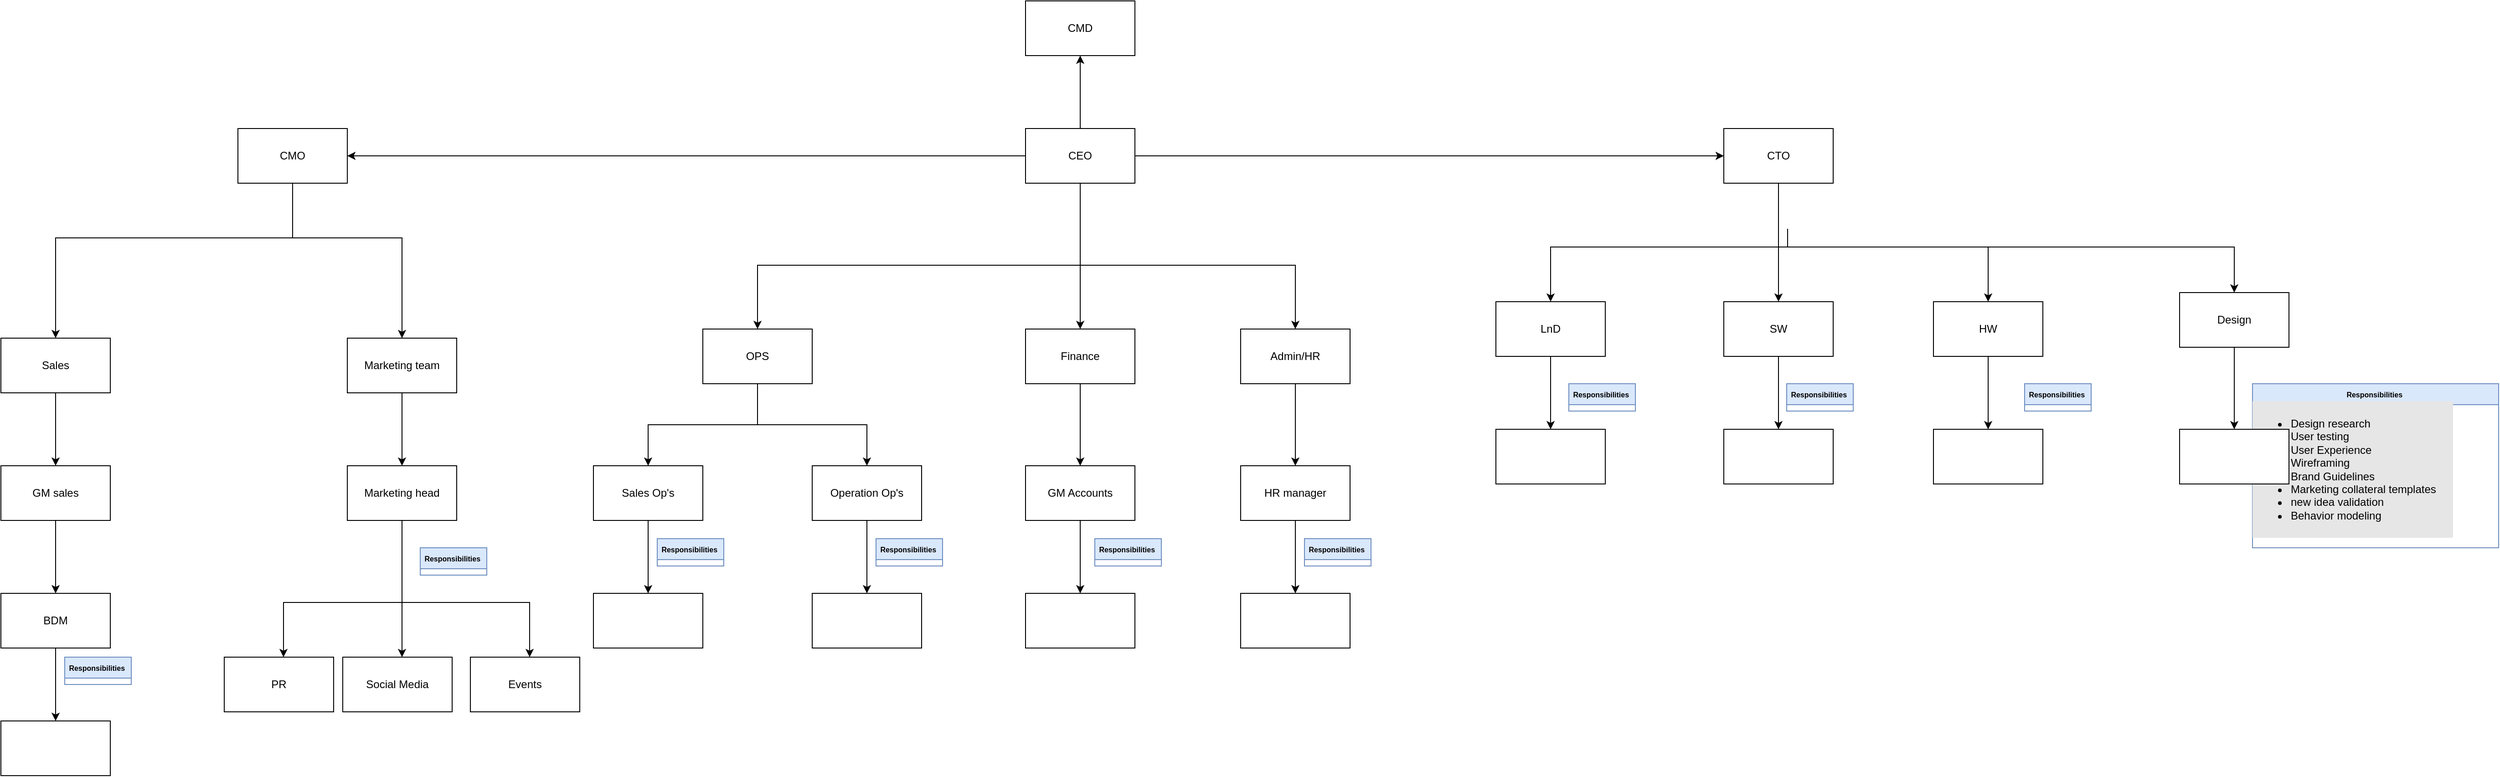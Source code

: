 <mxfile version="24.0.0" type="github">
  <diagram id="prtHgNgQTEPvFCAcTncT" name="Page-1">
    <mxGraphModel dx="1827" dy="538" grid="1" gridSize="10" guides="1" tooltips="1" connect="1" arrows="1" fold="1" page="1" pageScale="1" pageWidth="827" pageHeight="1169" math="0" shadow="0">
      <root>
        <mxCell id="0" />
        <mxCell id="1" parent="0" />
        <mxCell id="70-sAqhF-472UI30aCsU-9" value="" style="edgeStyle=orthogonalEdgeStyle;rounded=0;orthogonalLoop=1;jettySize=auto;html=1;" edge="1" parent="1" source="70-sAqhF-472UI30aCsU-5" target="70-sAqhF-472UI30aCsU-8">
          <mxGeometry relative="1" as="geometry" />
        </mxCell>
        <mxCell id="70-sAqhF-472UI30aCsU-11" value="" style="edgeStyle=orthogonalEdgeStyle;rounded=0;orthogonalLoop=1;jettySize=auto;html=1;" edge="1" parent="1" source="70-sAqhF-472UI30aCsU-5" target="70-sAqhF-472UI30aCsU-10">
          <mxGeometry relative="1" as="geometry" />
        </mxCell>
        <mxCell id="70-sAqhF-472UI30aCsU-13" value="" style="edgeStyle=orthogonalEdgeStyle;rounded=0;orthogonalLoop=1;jettySize=auto;html=1;" edge="1" parent="1" source="70-sAqhF-472UI30aCsU-5" target="70-sAqhF-472UI30aCsU-12">
          <mxGeometry relative="1" as="geometry">
            <Array as="points">
              <mxPoint x="414" y="370" />
              <mxPoint x="60" y="370" />
            </Array>
          </mxGeometry>
        </mxCell>
        <mxCell id="70-sAqhF-472UI30aCsU-15" value="" style="edgeStyle=orthogonalEdgeStyle;rounded=0;orthogonalLoop=1;jettySize=auto;html=1;" edge="1" parent="1" source="70-sAqhF-472UI30aCsU-5" target="70-sAqhF-472UI30aCsU-14">
          <mxGeometry relative="1" as="geometry" />
        </mxCell>
        <mxCell id="70-sAqhF-472UI30aCsU-17" value="" style="edgeStyle=orthogonalEdgeStyle;rounded=0;orthogonalLoop=1;jettySize=auto;html=1;" edge="1" parent="1" source="70-sAqhF-472UI30aCsU-5" target="70-sAqhF-472UI30aCsU-16">
          <mxGeometry relative="1" as="geometry">
            <Array as="points">
              <mxPoint x="414" y="370" />
              <mxPoint x="650" y="370" />
            </Array>
          </mxGeometry>
        </mxCell>
        <mxCell id="70-sAqhF-472UI30aCsU-98" value="" style="edgeStyle=orthogonalEdgeStyle;rounded=0;orthogonalLoop=1;jettySize=auto;html=1;" edge="1" parent="1" source="70-sAqhF-472UI30aCsU-5" target="70-sAqhF-472UI30aCsU-97">
          <mxGeometry relative="1" as="geometry" />
        </mxCell>
        <object label="CEO" id="70-sAqhF-472UI30aCsU-5">
          <mxCell style="rounded=0;whiteSpace=wrap;html=1;" vertex="1" parent="1">
            <mxGeometry x="354" y="220" width="120" height="60" as="geometry" />
          </mxCell>
        </object>
        <mxCell id="70-sAqhF-472UI30aCsU-27" value="" style="edgeStyle=orthogonalEdgeStyle;rounded=0;orthogonalLoop=1;jettySize=auto;html=1;" edge="1" parent="1" source="70-sAqhF-472UI30aCsU-8" target="70-sAqhF-472UI30aCsU-26">
          <mxGeometry relative="1" as="geometry">
            <Array as="points">
              <mxPoint x="-450" y="340" />
              <mxPoint x="-710" y="340" />
            </Array>
          </mxGeometry>
        </mxCell>
        <mxCell id="70-sAqhF-472UI30aCsU-29" value="" style="edgeStyle=orthogonalEdgeStyle;rounded=0;orthogonalLoop=1;jettySize=auto;html=1;" edge="1" parent="1" source="70-sAqhF-472UI30aCsU-8" target="70-sAqhF-472UI30aCsU-28">
          <mxGeometry relative="1" as="geometry">
            <Array as="points">
              <mxPoint x="-450" y="340" />
              <mxPoint x="-330" y="340" />
            </Array>
          </mxGeometry>
        </mxCell>
        <mxCell id="70-sAqhF-472UI30aCsU-8" value="CMO" style="rounded=0;whiteSpace=wrap;html=1;" vertex="1" parent="1">
          <mxGeometry x="-510" y="220" width="120" height="60" as="geometry" />
        </mxCell>
        <mxCell id="70-sAqhF-472UI30aCsU-21" value="" style="edgeStyle=orthogonalEdgeStyle;rounded=0;orthogonalLoop=1;jettySize=auto;html=1;" edge="1" parent="1" source="70-sAqhF-472UI30aCsU-10" target="70-sAqhF-472UI30aCsU-20">
          <mxGeometry relative="1" as="geometry">
            <Array as="points">
              <mxPoint x="1180" y="350" />
              <mxPoint x="1410" y="350" />
            </Array>
          </mxGeometry>
        </mxCell>
        <mxCell id="70-sAqhF-472UI30aCsU-23" value="" style="edgeStyle=orthogonalEdgeStyle;rounded=0;orthogonalLoop=1;jettySize=auto;html=1;" edge="1" parent="1" source="70-sAqhF-472UI30aCsU-10" target="70-sAqhF-472UI30aCsU-22">
          <mxGeometry relative="1" as="geometry" />
        </mxCell>
        <mxCell id="70-sAqhF-472UI30aCsU-25" value="" style="edgeStyle=orthogonalEdgeStyle;rounded=0;orthogonalLoop=1;jettySize=auto;html=1;" edge="1" parent="1" source="70-sAqhF-472UI30aCsU-10" target="70-sAqhF-472UI30aCsU-24">
          <mxGeometry relative="1" as="geometry">
            <Array as="points">
              <mxPoint x="1180" y="350" />
              <mxPoint x="930" y="350" />
            </Array>
          </mxGeometry>
        </mxCell>
        <mxCell id="70-sAqhF-472UI30aCsU-88" value="" style="edgeStyle=orthogonalEdgeStyle;rounded=0;orthogonalLoop=1;jettySize=auto;html=1;" edge="1" parent="1" target="70-sAqhF-472UI30aCsU-87">
          <mxGeometry relative="1" as="geometry">
            <mxPoint x="1190" y="330" as="sourcePoint" />
            <Array as="points">
              <mxPoint x="1190" y="350" />
              <mxPoint x="1680" y="350" />
            </Array>
          </mxGeometry>
        </mxCell>
        <mxCell id="70-sAqhF-472UI30aCsU-10" value="CTO" style="rounded=0;whiteSpace=wrap;html=1;" vertex="1" parent="1">
          <mxGeometry x="1120" y="220" width="120" height="60" as="geometry" />
        </mxCell>
        <mxCell id="70-sAqhF-472UI30aCsU-54" value="" style="edgeStyle=orthogonalEdgeStyle;rounded=0;orthogonalLoop=1;jettySize=auto;html=1;" edge="1" parent="1" source="70-sAqhF-472UI30aCsU-12" target="70-sAqhF-472UI30aCsU-53">
          <mxGeometry relative="1" as="geometry" />
        </mxCell>
        <mxCell id="70-sAqhF-472UI30aCsU-58" value="" style="edgeStyle=orthogonalEdgeStyle;rounded=0;orthogonalLoop=1;jettySize=auto;html=1;" edge="1" parent="1" source="70-sAqhF-472UI30aCsU-12" target="70-sAqhF-472UI30aCsU-57">
          <mxGeometry relative="1" as="geometry" />
        </mxCell>
        <object label="OPS" id="70-sAqhF-472UI30aCsU-12">
          <mxCell style="rounded=0;whiteSpace=wrap;html=1;" vertex="1" parent="1">
            <mxGeometry y="440" width="120" height="60" as="geometry" />
          </mxCell>
        </object>
        <mxCell id="70-sAqhF-472UI30aCsU-68" value="" style="edgeStyle=orthogonalEdgeStyle;rounded=0;orthogonalLoop=1;jettySize=auto;html=1;" edge="1" parent="1" source="70-sAqhF-472UI30aCsU-14" target="70-sAqhF-472UI30aCsU-67">
          <mxGeometry relative="1" as="geometry" />
        </mxCell>
        <object label="Finance" id="70-sAqhF-472UI30aCsU-14">
          <mxCell style="rounded=0;whiteSpace=wrap;html=1;" vertex="1" parent="1">
            <mxGeometry x="354" y="440" width="120" height="60" as="geometry" />
          </mxCell>
        </object>
        <mxCell id="70-sAqhF-472UI30aCsU-74" value="" style="edgeStyle=orthogonalEdgeStyle;rounded=0;orthogonalLoop=1;jettySize=auto;html=1;" edge="1" parent="1" source="70-sAqhF-472UI30aCsU-16" target="70-sAqhF-472UI30aCsU-73">
          <mxGeometry relative="1" as="geometry" />
        </mxCell>
        <object label="Admin/HR" id="70-sAqhF-472UI30aCsU-16">
          <mxCell style="rounded=0;whiteSpace=wrap;html=1;" vertex="1" parent="1">
            <mxGeometry x="590" y="440" width="120" height="60" as="geometry" />
          </mxCell>
        </object>
        <mxCell id="70-sAqhF-472UI30aCsU-90" value="" style="edgeStyle=orthogonalEdgeStyle;rounded=0;orthogonalLoop=1;jettySize=auto;html=1;" edge="1" parent="1" source="70-sAqhF-472UI30aCsU-20" target="70-sAqhF-472UI30aCsU-89">
          <mxGeometry relative="1" as="geometry" />
        </mxCell>
        <mxCell id="70-sAqhF-472UI30aCsU-20" value="HW" style="whiteSpace=wrap;html=1;rounded=0;" vertex="1" parent="1">
          <mxGeometry x="1350" y="410" width="120" height="60" as="geometry" />
        </mxCell>
        <mxCell id="70-sAqhF-472UI30aCsU-84" value="" style="edgeStyle=orthogonalEdgeStyle;rounded=0;orthogonalLoop=1;jettySize=auto;html=1;" edge="1" parent="1" source="70-sAqhF-472UI30aCsU-22" target="70-sAqhF-472UI30aCsU-83">
          <mxGeometry relative="1" as="geometry" />
        </mxCell>
        <mxCell id="70-sAqhF-472UI30aCsU-22" value="SW" style="whiteSpace=wrap;html=1;rounded=0;" vertex="1" parent="1">
          <mxGeometry x="1120" y="410" width="120" height="60" as="geometry" />
        </mxCell>
        <mxCell id="70-sAqhF-472UI30aCsU-80" value="" style="edgeStyle=orthogonalEdgeStyle;rounded=0;orthogonalLoop=1;jettySize=auto;html=1;" edge="1" parent="1" source="70-sAqhF-472UI30aCsU-24" target="70-sAqhF-472UI30aCsU-79">
          <mxGeometry relative="1" as="geometry" />
        </mxCell>
        <mxCell id="70-sAqhF-472UI30aCsU-24" value="LnD" style="whiteSpace=wrap;html=1;rounded=0;" vertex="1" parent="1">
          <mxGeometry x="870" y="410" width="120" height="60" as="geometry" />
        </mxCell>
        <mxCell id="70-sAqhF-472UI30aCsU-31" value="" style="edgeStyle=orthogonalEdgeStyle;rounded=0;orthogonalLoop=1;jettySize=auto;html=1;" edge="1" parent="1" source="70-sAqhF-472UI30aCsU-26" target="70-sAqhF-472UI30aCsU-30">
          <mxGeometry relative="1" as="geometry" />
        </mxCell>
        <mxCell id="70-sAqhF-472UI30aCsU-26" value="Sales" style="whiteSpace=wrap;html=1;rounded=0;" vertex="1" parent="1">
          <mxGeometry x="-770" y="450" width="120" height="60" as="geometry" />
        </mxCell>
        <mxCell id="70-sAqhF-472UI30aCsU-41" value="" style="edgeStyle=orthogonalEdgeStyle;rounded=0;orthogonalLoop=1;jettySize=auto;html=1;" edge="1" parent="1" source="70-sAqhF-472UI30aCsU-28" target="70-sAqhF-472UI30aCsU-40">
          <mxGeometry relative="1" as="geometry" />
        </mxCell>
        <mxCell id="70-sAqhF-472UI30aCsU-28" value="Marketing team" style="whiteSpace=wrap;html=1;rounded=0;" vertex="1" parent="1">
          <mxGeometry x="-390" y="450" width="120" height="60" as="geometry" />
        </mxCell>
        <mxCell id="70-sAqhF-472UI30aCsU-33" value="" style="edgeStyle=orthogonalEdgeStyle;rounded=0;orthogonalLoop=1;jettySize=auto;html=1;" edge="1" parent="1" source="70-sAqhF-472UI30aCsU-30" target="70-sAqhF-472UI30aCsU-32">
          <mxGeometry relative="1" as="geometry" />
        </mxCell>
        <mxCell id="70-sAqhF-472UI30aCsU-30" value="GM sales" style="whiteSpace=wrap;html=1;rounded=0;" vertex="1" parent="1">
          <mxGeometry x="-770" y="590" width="120" height="60" as="geometry" />
        </mxCell>
        <mxCell id="70-sAqhF-472UI30aCsU-35" value="" style="edgeStyle=orthogonalEdgeStyle;rounded=0;orthogonalLoop=1;jettySize=auto;html=1;" edge="1" parent="1" source="70-sAqhF-472UI30aCsU-32" target="70-sAqhF-472UI30aCsU-34">
          <mxGeometry relative="1" as="geometry" />
        </mxCell>
        <mxCell id="70-sAqhF-472UI30aCsU-32" value="BDM" style="whiteSpace=wrap;html=1;rounded=0;" vertex="1" parent="1">
          <mxGeometry x="-770" y="730" width="120" height="60" as="geometry" />
        </mxCell>
        <mxCell id="70-sAqhF-472UI30aCsU-34" value="" style="whiteSpace=wrap;html=1;rounded=0;" vertex="1" parent="1">
          <mxGeometry x="-770" y="870" width="120" height="60" as="geometry" />
        </mxCell>
        <mxCell id="70-sAqhF-472UI30aCsU-36" value="Responsibilities&amp;nbsp;" style="swimlane;whiteSpace=wrap;html=1;fontSize=8;fillStyle=solid;fillColor=#dae8fc;strokeColor=#6c8ebf;" vertex="1" collapsed="1" parent="1">
          <mxGeometry x="-700" y="800" width="73" height="30" as="geometry">
            <mxRectangle x="-700" y="800" width="215" height="200" as="alternateBounds" />
          </mxGeometry>
        </mxCell>
        <mxCell id="70-sAqhF-472UI30aCsU-39" value="&lt;ul&gt;&lt;li&gt;Product demo&lt;/li&gt;&lt;li style=&quot;&quot;&gt;Lead to opportunity conversion&lt;/li&gt;&lt;li style=&quot;&quot;&gt;Quote sharing.&lt;/li&gt;&lt;li style=&quot;&quot;&gt;PO receiving&lt;/li&gt;&lt;li style=&quot;&quot;&gt;Payment Follow up&lt;/li&gt;&lt;li style=&quot;&quot;&gt;Product market fit&lt;/li&gt;&lt;li style=&quot;&quot;&gt;Initial customers&lt;/li&gt;&lt;/ul&gt;" style="text;html=1;align=left;verticalAlign=middle;resizable=0;points=[];autosize=1;strokeColor=#666666;fillColor=#f5f5f5;fontColor=#333333;" vertex="1" parent="70-sAqhF-472UI30aCsU-36">
          <mxGeometry x="-15" y="10" width="230" height="140" as="geometry" />
        </mxCell>
        <mxCell id="70-sAqhF-472UI30aCsU-43" value="" style="edgeStyle=orthogonalEdgeStyle;rounded=0;orthogonalLoop=1;jettySize=auto;html=1;" edge="1" parent="1" source="70-sAqhF-472UI30aCsU-40" target="70-sAqhF-472UI30aCsU-42">
          <mxGeometry relative="1" as="geometry">
            <Array as="points">
              <mxPoint x="-330" y="740" />
              <mxPoint x="-460" y="740" />
            </Array>
          </mxGeometry>
        </mxCell>
        <mxCell id="70-sAqhF-472UI30aCsU-46" value="" style="edgeStyle=orthogonalEdgeStyle;rounded=0;orthogonalLoop=1;jettySize=auto;html=1;" edge="1" parent="1" source="70-sAqhF-472UI30aCsU-40" target="70-sAqhF-472UI30aCsU-44">
          <mxGeometry relative="1" as="geometry">
            <Array as="points">
              <mxPoint x="-330" y="740" />
              <mxPoint x="-330" y="740" />
            </Array>
          </mxGeometry>
        </mxCell>
        <mxCell id="70-sAqhF-472UI30aCsU-48" value="" style="edgeStyle=orthogonalEdgeStyle;rounded=0;orthogonalLoop=1;jettySize=auto;html=1;" edge="1" parent="1" source="70-sAqhF-472UI30aCsU-40" target="70-sAqhF-472UI30aCsU-47">
          <mxGeometry relative="1" as="geometry">
            <Array as="points">
              <mxPoint x="-330" y="740" />
              <mxPoint x="-190" y="740" />
            </Array>
          </mxGeometry>
        </mxCell>
        <mxCell id="70-sAqhF-472UI30aCsU-40" value="Marketing head" style="whiteSpace=wrap;html=1;rounded=0;" vertex="1" parent="1">
          <mxGeometry x="-390" y="590" width="120" height="60" as="geometry" />
        </mxCell>
        <mxCell id="70-sAqhF-472UI30aCsU-42" value="PR" style="whiteSpace=wrap;html=1;rounded=0;" vertex="1" parent="1">
          <mxGeometry x="-525" y="800" width="120" height="60" as="geometry" />
        </mxCell>
        <mxCell id="70-sAqhF-472UI30aCsU-44" value="Social Media" style="whiteSpace=wrap;html=1;rounded=0;" vertex="1" parent="1">
          <mxGeometry x="-395" y="800" width="120" height="60" as="geometry" />
        </mxCell>
        <mxCell id="70-sAqhF-472UI30aCsU-47" value="Events" style="whiteSpace=wrap;html=1;rounded=0;" vertex="1" parent="1">
          <mxGeometry x="-255" y="800" width="120" height="60" as="geometry" />
        </mxCell>
        <mxCell id="70-sAqhF-472UI30aCsU-51" value="Responsibilities&amp;nbsp;" style="swimlane;whiteSpace=wrap;html=1;fontSize=8;fillColor=#dae8fc;strokeColor=#6c8ebf;fillStyle=solid;gradientColor=none;" vertex="1" collapsed="1" parent="1">
          <mxGeometry x="-310" y="680" width="73" height="30" as="geometry">
            <mxRectangle x="-310" y="540" width="180" height="180" as="alternateBounds" />
          </mxGeometry>
        </mxCell>
        <mxCell id="70-sAqhF-472UI30aCsU-52" value="&lt;ul&gt;&lt;li&gt;Marketing Plan&lt;/li&gt;&lt;li&gt;Projection&lt;/li&gt;&lt;li&gt;Market research&amp;nbsp;&lt;/li&gt;&lt;li&gt;GTM&lt;/li&gt;&lt;li&gt;Review &amp;amp; validation&lt;/li&gt;&lt;/ul&gt;" style="text;html=1;align=left;verticalAlign=middle;resizable=0;points=[];autosize=1;strokeColor=none;fillColor=#E6E6E6;fillStyle=solid;" vertex="1" parent="70-sAqhF-472UI30aCsU-51">
          <mxGeometry y="40" width="170" height="110" as="geometry" />
        </mxCell>
        <mxCell id="70-sAqhF-472UI30aCsU-60" value="" style="edgeStyle=orthogonalEdgeStyle;rounded=0;orthogonalLoop=1;jettySize=auto;html=1;" edge="1" parent="1" source="70-sAqhF-472UI30aCsU-53" target="70-sAqhF-472UI30aCsU-59">
          <mxGeometry relative="1" as="geometry" />
        </mxCell>
        <mxCell id="70-sAqhF-472UI30aCsU-53" value="Sales Op&#39;s" style="whiteSpace=wrap;html=1;rounded=0;" vertex="1" parent="1">
          <mxGeometry x="-120" y="590" width="120" height="60" as="geometry" />
        </mxCell>
        <mxCell id="70-sAqhF-472UI30aCsU-64" value="" style="edgeStyle=orthogonalEdgeStyle;rounded=0;orthogonalLoop=1;jettySize=auto;html=1;" edge="1" parent="1" source="70-sAqhF-472UI30aCsU-57" target="70-sAqhF-472UI30aCsU-63">
          <mxGeometry relative="1" as="geometry" />
        </mxCell>
        <mxCell id="70-sAqhF-472UI30aCsU-57" value="Operation Op&#39;s" style="whiteSpace=wrap;html=1;rounded=0;" vertex="1" parent="1">
          <mxGeometry x="120" y="590" width="120" height="60" as="geometry" />
        </mxCell>
        <mxCell id="70-sAqhF-472UI30aCsU-59" value="" style="whiteSpace=wrap;html=1;rounded=0;" vertex="1" parent="1">
          <mxGeometry x="-120" y="730" width="120" height="60" as="geometry" />
        </mxCell>
        <mxCell id="70-sAqhF-472UI30aCsU-61" value="Responsibilities&amp;nbsp;" style="swimlane;whiteSpace=wrap;html=1;fontSize=8;fillColor=#dae8fc;strokeColor=#6c8ebf;fillStyle=solid;gradientColor=none;" vertex="1" collapsed="1" parent="1">
          <mxGeometry x="-50" y="670" width="73" height="30" as="geometry">
            <mxRectangle x="-10" y="530" width="220" height="180" as="alternateBounds" />
          </mxGeometry>
        </mxCell>
        <mxCell id="70-sAqhF-472UI30aCsU-62" value="&lt;ul&gt;&lt;li&gt;Vendor development.&lt;/li&gt;&lt;li&gt;Outsourcing&lt;/li&gt;&lt;li&gt;Quotation, PO, PI, Payments&lt;/li&gt;&lt;li&gt;Documentation (CRM, ERP)&lt;/li&gt;&lt;li&gt;Pre requisite contracts.&lt;/li&gt;&lt;/ul&gt;" style="text;html=1;align=left;verticalAlign=middle;resizable=0;points=[];autosize=1;strokeColor=none;fillColor=#E6E6E6;fillStyle=solid;" vertex="1" parent="70-sAqhF-472UI30aCsU-61">
          <mxGeometry y="40" width="220" height="110" as="geometry" />
        </mxCell>
        <mxCell id="70-sAqhF-472UI30aCsU-63" value="" style="whiteSpace=wrap;html=1;rounded=0;" vertex="1" parent="1">
          <mxGeometry x="120" y="730" width="120" height="60" as="geometry" />
        </mxCell>
        <mxCell id="70-sAqhF-472UI30aCsU-65" value="Responsibilities&amp;nbsp;" style="swimlane;whiteSpace=wrap;html=1;fontSize=8;fillColor=#dae8fc;strokeColor=#6c8ebf;fillStyle=solid;gradientColor=none;" vertex="1" collapsed="1" parent="1">
          <mxGeometry x="190" y="670" width="73" height="30" as="geometry">
            <mxRectangle x="230" y="530" width="220" height="180" as="alternateBounds" />
          </mxGeometry>
        </mxCell>
        <mxCell id="70-sAqhF-472UI30aCsU-66" value="&lt;ul&gt;&lt;li&gt;Leasing&lt;/li&gt;&lt;li&gt;Logistics&lt;/li&gt;&lt;li&gt;Manufacturing&lt;/li&gt;&lt;li&gt;Online/ Retail distribution&lt;/li&gt;&lt;li&gt;Service &amp;amp; claim&lt;/li&gt;&lt;li&gt;Marketing Collateral setup&lt;/li&gt;&lt;/ul&gt;" style="text;html=1;align=left;verticalAlign=middle;resizable=0;points=[];autosize=1;strokeColor=none;fillColor=#E6E6E6;fillStyle=solid;" vertex="1" parent="70-sAqhF-472UI30aCsU-65">
          <mxGeometry y="35" width="200" height="120" as="geometry" />
        </mxCell>
        <mxCell id="70-sAqhF-472UI30aCsU-70" value="" style="edgeStyle=orthogonalEdgeStyle;rounded=0;orthogonalLoop=1;jettySize=auto;html=1;" edge="1" parent="1" source="70-sAqhF-472UI30aCsU-67" target="70-sAqhF-472UI30aCsU-69">
          <mxGeometry relative="1" as="geometry" />
        </mxCell>
        <mxCell id="70-sAqhF-472UI30aCsU-67" value="GM Accounts" style="whiteSpace=wrap;html=1;rounded=0;" vertex="1" parent="1">
          <mxGeometry x="354" y="590" width="120" height="60" as="geometry" />
        </mxCell>
        <mxCell id="70-sAqhF-472UI30aCsU-69" value="" style="whiteSpace=wrap;html=1;rounded=0;" vertex="1" parent="1">
          <mxGeometry x="354" y="730" width="120" height="60" as="geometry" />
        </mxCell>
        <mxCell id="70-sAqhF-472UI30aCsU-71" value="Responsibilities&amp;nbsp;" style="swimlane;whiteSpace=wrap;html=1;fontSize=8;fillColor=#dae8fc;strokeColor=#6c8ebf;fillStyle=solid;gradientColor=none;" vertex="1" collapsed="1" parent="1">
          <mxGeometry x="430" y="670" width="73" height="30" as="geometry">
            <mxRectangle x="430" y="530" width="250" height="180" as="alternateBounds" />
          </mxGeometry>
        </mxCell>
        <mxCell id="70-sAqhF-472UI30aCsU-72" value="&lt;ul&gt;&lt;li&gt;Balance sheet&lt;/li&gt;&lt;li&gt;Revenue.(dashboarding, projection)&lt;/li&gt;&lt;li&gt;Tax (GTS, Employee benefits)&lt;/li&gt;&lt;li&gt;Legal &amp;amp; compliance.&lt;/li&gt;&lt;li&gt;Salary&lt;/li&gt;&lt;/ul&gt;" style="text;html=1;align=left;verticalAlign=middle;resizable=0;points=[];autosize=1;strokeColor=none;fillColor=#E6E6E6;fillStyle=solid;" vertex="1" parent="70-sAqhF-472UI30aCsU-71">
          <mxGeometry y="40" width="250" height="110" as="geometry" />
        </mxCell>
        <mxCell id="70-sAqhF-472UI30aCsU-76" value="" style="edgeStyle=orthogonalEdgeStyle;rounded=0;orthogonalLoop=1;jettySize=auto;html=1;" edge="1" parent="1" source="70-sAqhF-472UI30aCsU-73" target="70-sAqhF-472UI30aCsU-75">
          <mxGeometry relative="1" as="geometry" />
        </mxCell>
        <mxCell id="70-sAqhF-472UI30aCsU-73" value="HR manager" style="whiteSpace=wrap;html=1;rounded=0;" vertex="1" parent="1">
          <mxGeometry x="590" y="590" width="120" height="60" as="geometry" />
        </mxCell>
        <mxCell id="70-sAqhF-472UI30aCsU-75" value="" style="whiteSpace=wrap;html=1;rounded=0;" vertex="1" parent="1">
          <mxGeometry x="590" y="730" width="120" height="60" as="geometry" />
        </mxCell>
        <mxCell id="70-sAqhF-472UI30aCsU-77" value="Responsibilities&amp;nbsp;" style="swimlane;whiteSpace=wrap;html=1;fontSize=8;fillColor=#dae8fc;strokeColor=#6c8ebf;fillStyle=solid;gradientColor=none;" vertex="1" collapsed="1" parent="1">
          <mxGeometry x="660" y="670" width="73" height="30" as="geometry">
            <mxRectangle x="660" y="530" width="260" height="180" as="alternateBounds" />
          </mxGeometry>
        </mxCell>
        <mxCell id="70-sAqhF-472UI30aCsU-78" value="&lt;ul&gt;&lt;li&gt;HR activities (Employee engagement)&lt;/li&gt;&lt;li&gt;Recruitment&lt;/li&gt;&lt;li&gt;Facility management&lt;/li&gt;&lt;li&gt;OP&#39;s legal support.&lt;/li&gt;&lt;li&gt;Internal (NDA, MOU)&lt;/li&gt;&lt;/ul&gt;" style="text;html=1;align=left;verticalAlign=middle;resizable=0;points=[];autosize=1;strokeColor=none;fillColor=#E6E6E6;fillStyle=solid;" vertex="1" parent="70-sAqhF-472UI30aCsU-77">
          <mxGeometry y="40" width="260" height="110" as="geometry" />
        </mxCell>
        <mxCell id="70-sAqhF-472UI30aCsU-79" value="" style="whiteSpace=wrap;html=1;rounded=0;" vertex="1" parent="1">
          <mxGeometry x="870" y="550" width="120" height="60" as="geometry" />
        </mxCell>
        <mxCell id="70-sAqhF-472UI30aCsU-81" value="Responsibilities&amp;nbsp;" style="swimlane;whiteSpace=wrap;html=1;fontSize=8;fillColor=#dae8fc;strokeColor=#6c8ebf;fillStyle=solid;gradientColor=none;" vertex="1" collapsed="1" parent="1">
          <mxGeometry x="950" y="500" width="73" height="30" as="geometry">
            <mxRectangle x="1270" y="360" width="270" height="180" as="alternateBounds" />
          </mxGeometry>
        </mxCell>
        <mxCell id="70-sAqhF-472UI30aCsU-82" value="&lt;ul&gt;&lt;li&gt;Internal training.&lt;/li&gt;&lt;li&gt;External training (Modul development)&lt;/li&gt;&lt;li&gt;Evaluation&amp;nbsp;&lt;/li&gt;&lt;li&gt;Market research.&lt;/li&gt;&lt;li&gt;Skill development&lt;/li&gt;&lt;li&gt;LMS support&lt;/li&gt;&lt;li&gt;Content creation&amp;nbsp;&lt;/li&gt;&lt;/ul&gt;" style="text;html=1;align=left;verticalAlign=middle;resizable=0;points=[];autosize=1;strokeColor=none;fillColor=#E6E6E6;fillStyle=solid;" vertex="1" parent="70-sAqhF-472UI30aCsU-81">
          <mxGeometry y="25" width="270" height="140" as="geometry" />
        </mxCell>
        <mxCell id="70-sAqhF-472UI30aCsU-83" value="" style="whiteSpace=wrap;html=1;rounded=0;" vertex="1" parent="1">
          <mxGeometry x="1120" y="550" width="120" height="60" as="geometry" />
        </mxCell>
        <mxCell id="70-sAqhF-472UI30aCsU-85" value="Responsibilities&amp;nbsp;" style="swimlane;whiteSpace=wrap;html=1;fontSize=8;fillColor=#dae8fc;strokeColor=#6c8ebf;fillStyle=solid;gradientColor=none;" vertex="1" collapsed="1" parent="1">
          <mxGeometry x="1189" y="500" width="73" height="30" as="geometry">
            <mxRectangle x="1509" y="360" width="270" height="180" as="alternateBounds" />
          </mxGeometry>
        </mxCell>
        <mxCell id="70-sAqhF-472UI30aCsU-86" value="&lt;ul&gt;&lt;li&gt;Architecture&lt;/li&gt;&lt;li&gt;Dev, DevOps&lt;/li&gt;&lt;li&gt;&lt;span style=&quot;background-color: initial;&quot;&gt;Testing&lt;/span&gt;&lt;br&gt;&lt;/li&gt;&lt;li&gt;Frontend /Backend&lt;/li&gt;&lt;li&gt;Tech Compliances&lt;/li&gt;&lt;/ul&gt;" style="text;html=1;align=left;verticalAlign=middle;resizable=0;points=[];autosize=1;strokeColor=none;fillColor=#E6E6E6;fillStyle=solid;" vertex="1" parent="70-sAqhF-472UI30aCsU-85">
          <mxGeometry y="39" width="160" height="110" as="geometry" />
        </mxCell>
        <mxCell id="70-sAqhF-472UI30aCsU-96" value="" style="edgeStyle=orthogonalEdgeStyle;rounded=0;orthogonalLoop=1;jettySize=auto;html=1;" edge="1" parent="1" source="70-sAqhF-472UI30aCsU-87" target="70-sAqhF-472UI30aCsU-95">
          <mxGeometry relative="1" as="geometry" />
        </mxCell>
        <mxCell id="70-sAqhF-472UI30aCsU-87" value="Design" style="whiteSpace=wrap;html=1;rounded=0;" vertex="1" parent="1">
          <mxGeometry x="1620" y="400" width="120" height="60" as="geometry" />
        </mxCell>
        <mxCell id="70-sAqhF-472UI30aCsU-89" value="" style="whiteSpace=wrap;html=1;rounded=0;" vertex="1" parent="1">
          <mxGeometry x="1350" y="550" width="120" height="60" as="geometry" />
        </mxCell>
        <mxCell id="70-sAqhF-472UI30aCsU-91" value="Responsibilities&amp;nbsp;" style="swimlane;whiteSpace=wrap;html=1;fontSize=8;fillColor=#dae8fc;strokeColor=#6c8ebf;fillStyle=solid;gradientColor=none;" vertex="1" collapsed="1" parent="1">
          <mxGeometry x="1450" y="500" width="73" height="30" as="geometry">
            <mxRectangle x="1770" y="360" width="270" height="180" as="alternateBounds" />
          </mxGeometry>
        </mxCell>
        <mxCell id="70-sAqhF-472UI30aCsU-92" value="&lt;ul&gt;&lt;li&gt;Prototyping&amp;nbsp;&lt;/li&gt;&lt;li&gt;Tech Stack&amp;nbsp;&lt;/li&gt;&lt;li&gt;Comparative analysis&lt;br&gt;&lt;/li&gt;&lt;li&gt;Procurement&lt;/li&gt;&lt;li&gt;Vendor relationship&lt;/li&gt;&lt;li&gt;TAT Product development&lt;/li&gt;&lt;li&gt;MVP and NPD products&lt;br&gt;&lt;/li&gt;&lt;li&gt;POC Activities support&lt;/li&gt;&lt;/ul&gt;" style="text;html=1;align=left;verticalAlign=middle;resizable=0;points=[];autosize=1;strokeColor=none;fillColor=#E6E6E6;fillStyle=solid;" vertex="1" parent="70-sAqhF-472UI30aCsU-91">
          <mxGeometry y="19" width="200" height="150" as="geometry" />
        </mxCell>
        <mxCell id="70-sAqhF-472UI30aCsU-93" value="Responsibilities&amp;nbsp;" style="swimlane;whiteSpace=wrap;html=1;fontSize=8;fillColor=#dae8fc;strokeColor=#6c8ebf;fillStyle=solid;gradientColor=none;" vertex="1" parent="1">
          <mxGeometry x="1700" y="500" width="270" height="180" as="geometry">
            <mxRectangle x="1700" y="500" width="73" height="30" as="alternateBounds" />
          </mxGeometry>
        </mxCell>
        <mxCell id="70-sAqhF-472UI30aCsU-94" value="&lt;ul&gt;&lt;li&gt;Design research&lt;/li&gt;&lt;li&gt;User testing&lt;/li&gt;&lt;li&gt;User Experience&amp;nbsp;&lt;/li&gt;&lt;li&gt;Wireframing&lt;/li&gt;&lt;li&gt;Brand Guidelines&lt;/li&gt;&lt;li&gt;Marketing collateral templates&lt;/li&gt;&lt;li&gt;new idea validation&lt;/li&gt;&lt;li&gt;Behavior modeling&lt;/li&gt;&lt;/ul&gt;" style="text;html=1;align=left;verticalAlign=middle;resizable=0;points=[];autosize=1;strokeColor=none;fillColor=#E6E6E6;fillStyle=solid;" vertex="1" parent="70-sAqhF-472UI30aCsU-93">
          <mxGeometry y="19" width="220" height="150" as="geometry" />
        </mxCell>
        <mxCell id="70-sAqhF-472UI30aCsU-95" value="" style="whiteSpace=wrap;html=1;rounded=0;" vertex="1" parent="1">
          <mxGeometry x="1620" y="550" width="120" height="60" as="geometry" />
        </mxCell>
        <mxCell id="70-sAqhF-472UI30aCsU-97" value="CMD" style="whiteSpace=wrap;html=1;rounded=0;" vertex="1" parent="1">
          <mxGeometry x="354" y="80" width="120" height="60" as="geometry" />
        </mxCell>
      </root>
    </mxGraphModel>
  </diagram>
</mxfile>
